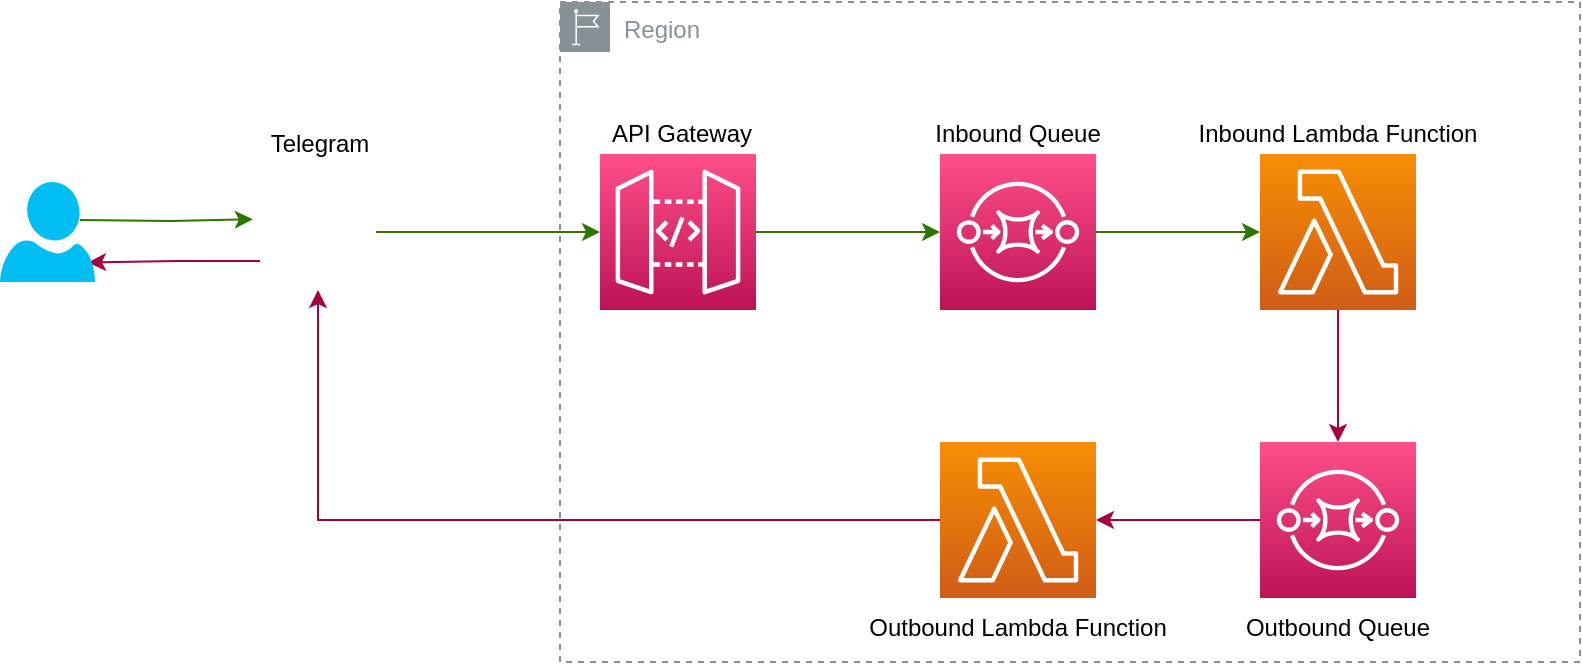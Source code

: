 <mxfile version="17.4.1" type="device"><diagram id="NupIPGYvSLHQWlZXWclx" name="Page-1"><mxGraphModel dx="1038" dy="547" grid="1" gridSize="10" guides="1" tooltips="1" connect="1" arrows="1" fold="1" page="1" pageScale="1" pageWidth="827" pageHeight="1169" math="0" shadow="0"><root><mxCell id="0"/><mxCell id="1" parent="0"/><mxCell id="FyjzoIo2KWD0qK0pbBGs-5" value="Region" style="sketch=0;outlineConnect=0;gradientColor=none;html=1;whiteSpace=wrap;fontSize=12;fontStyle=0;shape=mxgraph.aws4.group;grIcon=mxgraph.aws4.group_region;strokeColor=#879196;fillColor=none;verticalAlign=top;align=left;spacingLeft=30;fontColor=#879196;dashed=1;" vertex="1" parent="1"><mxGeometry x="290" y="160" width="510" height="330" as="geometry"/></mxCell><mxCell id="FyjzoIo2KWD0qK0pbBGs-13" value="" style="edgeStyle=orthogonalEdgeStyle;rounded=0;orthogonalLoop=1;jettySize=auto;html=1;fillColor=#60a917;strokeColor=#2D7600;" edge="1" parent="1" source="FyjzoIo2KWD0qK0pbBGs-6" target="FyjzoIo2KWD0qK0pbBGs-12"><mxGeometry relative="1" as="geometry"/></mxCell><mxCell id="FyjzoIo2KWD0qK0pbBGs-24" style="edgeStyle=orthogonalEdgeStyle;rounded=0;orthogonalLoop=1;jettySize=auto;html=1;exitX=0;exitY=0.75;exitDx=0;exitDy=0;entryX=0.926;entryY=0.804;entryDx=0;entryDy=0;entryPerimeter=0;fillColor=#d80073;strokeColor=#A50040;" edge="1" parent="1" source="FyjzoIo2KWD0qK0pbBGs-6" target="FyjzoIo2KWD0qK0pbBGs-7"><mxGeometry relative="1" as="geometry"/></mxCell><mxCell id="FyjzoIo2KWD0qK0pbBGs-6" value="" style="shape=image;html=1;verticalAlign=top;verticalLabelPosition=bottom;labelBackgroundColor=#ffffff;imageAspect=0;aspect=fixed;image=https://cdn2.iconfinder.com/data/icons/social-media-2420/512/Telegram-128.png" vertex="1" parent="1"><mxGeometry x="140" y="246" width="58" height="58" as="geometry"/></mxCell><mxCell id="FyjzoIo2KWD0qK0pbBGs-9" value="" style="edgeStyle=orthogonalEdgeStyle;rounded=0;orthogonalLoop=1;jettySize=auto;html=1;fillColor=#60a917;strokeColor=#2D7600;entryX=-0.062;entryY=0.39;entryDx=0;entryDy=0;entryPerimeter=0;" edge="1" parent="1" target="FyjzoIo2KWD0qK0pbBGs-6"><mxGeometry relative="1" as="geometry"><mxPoint x="50" y="269" as="sourcePoint"/></mxGeometry></mxCell><mxCell id="FyjzoIo2KWD0qK0pbBGs-7" value="" style="verticalLabelPosition=bottom;html=1;verticalAlign=top;align=center;strokeColor=none;fillColor=#00BEF2;shape=mxgraph.azure.user;" vertex="1" parent="1"><mxGeometry x="10" y="250" width="47.5" height="50" as="geometry"/></mxCell><mxCell id="FyjzoIo2KWD0qK0pbBGs-15" value="" style="edgeStyle=orthogonalEdgeStyle;rounded=0;orthogonalLoop=1;jettySize=auto;html=1;fillColor=#60a917;strokeColor=#2D7600;" edge="1" parent="1" source="FyjzoIo2KWD0qK0pbBGs-12" target="FyjzoIo2KWD0qK0pbBGs-14"><mxGeometry relative="1" as="geometry"/></mxCell><mxCell id="FyjzoIo2KWD0qK0pbBGs-12" value="" style="sketch=0;points=[[0,0,0],[0.25,0,0],[0.5,0,0],[0.75,0,0],[1,0,0],[0,1,0],[0.25,1,0],[0.5,1,0],[0.75,1,0],[1,1,0],[0,0.25,0],[0,0.5,0],[0,0.75,0],[1,0.25,0],[1,0.5,0],[1,0.75,0]];outlineConnect=0;fontColor=#232F3E;gradientColor=#FF4F8B;gradientDirection=north;fillColor=#BC1356;strokeColor=#ffffff;dashed=0;verticalLabelPosition=bottom;verticalAlign=top;align=center;html=1;fontSize=12;fontStyle=0;aspect=fixed;shape=mxgraph.aws4.resourceIcon;resIcon=mxgraph.aws4.api_gateway;" vertex="1" parent="1"><mxGeometry x="310" y="236" width="78" height="78" as="geometry"/></mxCell><mxCell id="FyjzoIo2KWD0qK0pbBGs-17" value="" style="edgeStyle=orthogonalEdgeStyle;rounded=0;orthogonalLoop=1;jettySize=auto;html=1;fillColor=#60a917;strokeColor=#2D7600;" edge="1" parent="1" source="FyjzoIo2KWD0qK0pbBGs-14" target="FyjzoIo2KWD0qK0pbBGs-16"><mxGeometry relative="1" as="geometry"/></mxCell><mxCell id="FyjzoIo2KWD0qK0pbBGs-14" value="" style="sketch=0;points=[[0,0,0],[0.25,0,0],[0.5,0,0],[0.75,0,0],[1,0,0],[0,1,0],[0.25,1,0],[0.5,1,0],[0.75,1,0],[1,1,0],[0,0.25,0],[0,0.5,0],[0,0.75,0],[1,0.25,0],[1,0.5,0],[1,0.75,0]];outlineConnect=0;fontColor=#232F3E;gradientColor=#FF4F8B;gradientDirection=north;fillColor=#BC1356;strokeColor=#ffffff;dashed=0;verticalLabelPosition=bottom;verticalAlign=top;align=center;html=1;fontSize=12;fontStyle=0;aspect=fixed;shape=mxgraph.aws4.resourceIcon;resIcon=mxgraph.aws4.sqs;" vertex="1" parent="1"><mxGeometry x="480" y="236" width="78" height="78" as="geometry"/></mxCell><mxCell id="FyjzoIo2KWD0qK0pbBGs-19" value="" style="edgeStyle=orthogonalEdgeStyle;rounded=0;orthogonalLoop=1;jettySize=auto;html=1;fillColor=#d80073;strokeColor=#A50040;" edge="1" parent="1" source="FyjzoIo2KWD0qK0pbBGs-16" target="FyjzoIo2KWD0qK0pbBGs-18"><mxGeometry relative="1" as="geometry"/></mxCell><mxCell id="FyjzoIo2KWD0qK0pbBGs-16" value="" style="sketch=0;points=[[0,0,0],[0.25,0,0],[0.5,0,0],[0.75,0,0],[1,0,0],[0,1,0],[0.25,1,0],[0.5,1,0],[0.75,1,0],[1,1,0],[0,0.25,0],[0,0.5,0],[0,0.75,0],[1,0.25,0],[1,0.5,0],[1,0.75,0]];outlineConnect=0;fontColor=#232F3E;gradientColor=#F78E04;gradientDirection=north;fillColor=#D05C17;strokeColor=#ffffff;dashed=0;verticalLabelPosition=bottom;verticalAlign=top;align=center;html=1;fontSize=12;fontStyle=0;aspect=fixed;shape=mxgraph.aws4.resourceIcon;resIcon=mxgraph.aws4.lambda;" vertex="1" parent="1"><mxGeometry x="640" y="236" width="78" height="78" as="geometry"/></mxCell><mxCell id="FyjzoIo2KWD0qK0pbBGs-21" value="" style="edgeStyle=orthogonalEdgeStyle;rounded=0;orthogonalLoop=1;jettySize=auto;html=1;fillColor=#d80073;strokeColor=#A50040;" edge="1" parent="1" source="FyjzoIo2KWD0qK0pbBGs-18" target="FyjzoIo2KWD0qK0pbBGs-20"><mxGeometry relative="1" as="geometry"/></mxCell><mxCell id="FyjzoIo2KWD0qK0pbBGs-18" value="" style="sketch=0;points=[[0,0,0],[0.25,0,0],[0.5,0,0],[0.75,0,0],[1,0,0],[0,1,0],[0.25,1,0],[0.5,1,0],[0.75,1,0],[1,1,0],[0,0.25,0],[0,0.5,0],[0,0.75,0],[1,0.25,0],[1,0.5,0],[1,0.75,0]];outlineConnect=0;fontColor=#232F3E;gradientColor=#FF4F8B;gradientDirection=north;fillColor=#BC1356;strokeColor=#ffffff;dashed=0;verticalLabelPosition=bottom;verticalAlign=top;align=center;html=1;fontSize=12;fontStyle=0;aspect=fixed;shape=mxgraph.aws4.resourceIcon;resIcon=mxgraph.aws4.sqs;" vertex="1" parent="1"><mxGeometry x="640" y="380" width="78" height="78" as="geometry"/></mxCell><mxCell id="FyjzoIo2KWD0qK0pbBGs-22" style="edgeStyle=orthogonalEdgeStyle;rounded=0;orthogonalLoop=1;jettySize=auto;html=1;exitX=0;exitY=0.5;exitDx=0;exitDy=0;exitPerimeter=0;entryX=0.5;entryY=1;entryDx=0;entryDy=0;fillColor=#d80073;strokeColor=#A50040;" edge="1" parent="1" source="FyjzoIo2KWD0qK0pbBGs-20" target="FyjzoIo2KWD0qK0pbBGs-6"><mxGeometry relative="1" as="geometry"/></mxCell><mxCell id="FyjzoIo2KWD0qK0pbBGs-20" value="" style="sketch=0;points=[[0,0,0],[0.25,0,0],[0.5,0,0],[0.75,0,0],[1,0,0],[0,1,0],[0.25,1,0],[0.5,1,0],[0.75,1,0],[1,1,0],[0,0.25,0],[0,0.5,0],[0,0.75,0],[1,0.25,0],[1,0.5,0],[1,0.75,0]];outlineConnect=0;fontColor=#232F3E;gradientColor=#F78E04;gradientDirection=north;fillColor=#D05C17;strokeColor=#ffffff;dashed=0;verticalLabelPosition=bottom;verticalAlign=top;align=center;html=1;fontSize=12;fontStyle=0;aspect=fixed;shape=mxgraph.aws4.resourceIcon;resIcon=mxgraph.aws4.lambda;" vertex="1" parent="1"><mxGeometry x="480" y="380" width="78" height="78" as="geometry"/></mxCell><mxCell id="FyjzoIo2KWD0qK0pbBGs-25" value="API Gateway" style="text;html=1;strokeColor=none;fillColor=none;align=center;verticalAlign=middle;whiteSpace=wrap;rounded=0;" vertex="1" parent="1"><mxGeometry x="306" y="211" width="90" height="30" as="geometry"/></mxCell><mxCell id="FyjzoIo2KWD0qK0pbBGs-26" value="Inbound Queue" style="text;html=1;strokeColor=none;fillColor=none;align=center;verticalAlign=middle;whiteSpace=wrap;rounded=0;" vertex="1" parent="1"><mxGeometry x="474" y="211" width="90" height="30" as="geometry"/></mxCell><mxCell id="FyjzoIo2KWD0qK0pbBGs-27" value="Inbound Lambda Function" style="text;html=1;strokeColor=none;fillColor=none;align=center;verticalAlign=middle;whiteSpace=wrap;rounded=0;" vertex="1" parent="1"><mxGeometry x="606" y="211" width="146" height="30" as="geometry"/></mxCell><mxCell id="FyjzoIo2KWD0qK0pbBGs-28" value="Outbound Queue" style="text;html=1;strokeColor=none;fillColor=none;align=center;verticalAlign=middle;whiteSpace=wrap;rounded=0;" vertex="1" parent="1"><mxGeometry x="606" y="458" width="146" height="30" as="geometry"/></mxCell><mxCell id="FyjzoIo2KWD0qK0pbBGs-29" value="Outbound Lambda Function" style="text;html=1;strokeColor=none;fillColor=none;align=center;verticalAlign=middle;whiteSpace=wrap;rounded=0;" vertex="1" parent="1"><mxGeometry x="443" y="458" width="152" height="30" as="geometry"/></mxCell><mxCell id="FyjzoIo2KWD0qK0pbBGs-30" value="Telegram" style="text;html=1;strokeColor=none;fillColor=none;align=center;verticalAlign=middle;whiteSpace=wrap;rounded=0;" vertex="1" parent="1"><mxGeometry x="140" y="216" width="60" height="30" as="geometry"/></mxCell></root></mxGraphModel></diagram></mxfile>